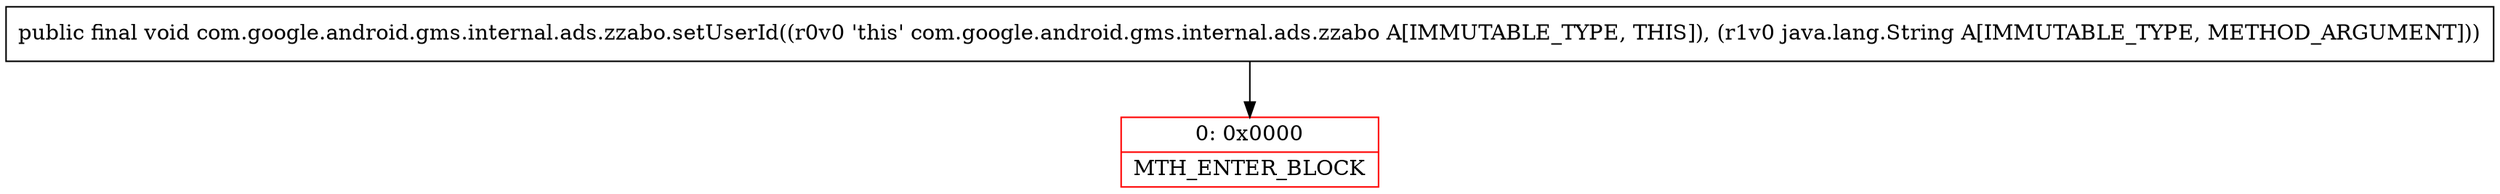 digraph "CFG forcom.google.android.gms.internal.ads.zzabo.setUserId(Ljava\/lang\/String;)V" {
subgraph cluster_Region_1855223659 {
label = "R(0)";
node [shape=record,color=blue];
}
Node_0 [shape=record,color=red,label="{0\:\ 0x0000|MTH_ENTER_BLOCK\l}"];
MethodNode[shape=record,label="{public final void com.google.android.gms.internal.ads.zzabo.setUserId((r0v0 'this' com.google.android.gms.internal.ads.zzabo A[IMMUTABLE_TYPE, THIS]), (r1v0 java.lang.String A[IMMUTABLE_TYPE, METHOD_ARGUMENT])) }"];
MethodNode -> Node_0;
}

